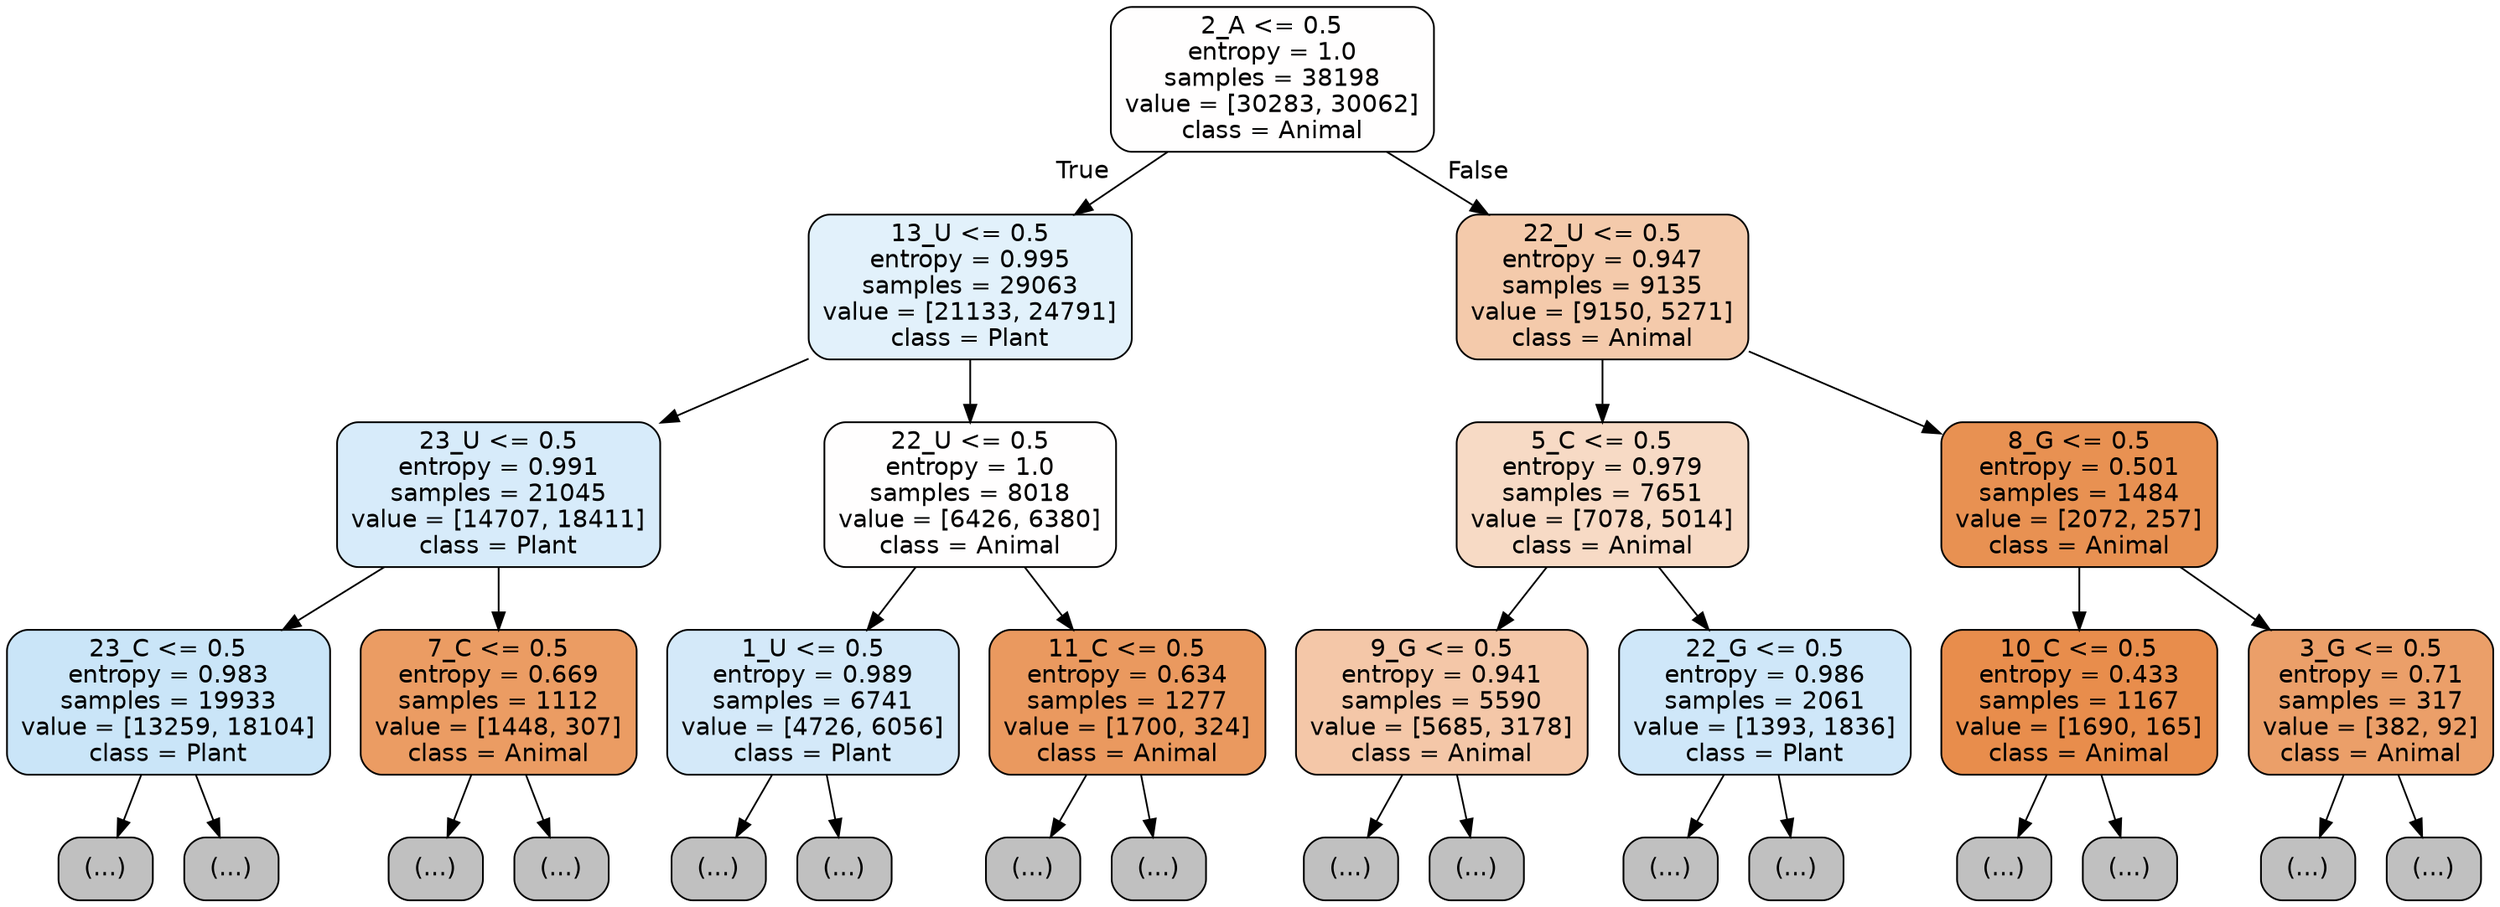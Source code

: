 digraph Tree {
node [shape=box, style="filled, rounded", color="black", fontname="helvetica"] ;
edge [fontname="helvetica"] ;
0 [label="2_A <= 0.5\nentropy = 1.0\nsamples = 38198\nvalue = [30283, 30062]\nclass = Animal", fillcolor="#fffefe"] ;
1 [label="13_U <= 0.5\nentropy = 0.995\nsamples = 29063\nvalue = [21133, 24791]\nclass = Plant", fillcolor="#e2f1fb"] ;
0 -> 1 [labeldistance=2.5, labelangle=45, headlabel="True"] ;
2 [label="23_U <= 0.5\nentropy = 0.991\nsamples = 21045\nvalue = [14707, 18411]\nclass = Plant", fillcolor="#d7ebfa"] ;
1 -> 2 ;
3 [label="23_C <= 0.5\nentropy = 0.983\nsamples = 19933\nvalue = [13259, 18104]\nclass = Plant", fillcolor="#cae5f8"] ;
2 -> 3 ;
4 [label="(...)", fillcolor="#C0C0C0"] ;
3 -> 4 ;
8457 [label="(...)", fillcolor="#C0C0C0"] ;
3 -> 8457 ;
8784 [label="7_C <= 0.5\nentropy = 0.669\nsamples = 1112\nvalue = [1448, 307]\nclass = Animal", fillcolor="#eb9c63"] ;
2 -> 8784 ;
8785 [label="(...)", fillcolor="#C0C0C0"] ;
8784 -> 8785 ;
9102 [label="(...)", fillcolor="#C0C0C0"] ;
8784 -> 9102 ;
9195 [label="22_U <= 0.5\nentropy = 1.0\nsamples = 8018\nvalue = [6426, 6380]\nclass = Animal", fillcolor="#fffefe"] ;
1 -> 9195 ;
9196 [label="1_U <= 0.5\nentropy = 0.989\nsamples = 6741\nvalue = [4726, 6056]\nclass = Plant", fillcolor="#d4e9f9"] ;
9195 -> 9196 ;
9197 [label="(...)", fillcolor="#C0C0C0"] ;
9196 -> 9197 ;
10844 [label="(...)", fillcolor="#C0C0C0"] ;
9196 -> 10844 ;
12297 [label="11_C <= 0.5\nentropy = 0.634\nsamples = 1277\nvalue = [1700, 324]\nclass = Animal", fillcolor="#ea995f"] ;
9195 -> 12297 ;
12298 [label="(...)", fillcolor="#C0C0C0"] ;
12297 -> 12298 ;
12615 [label="(...)", fillcolor="#C0C0C0"] ;
12297 -> 12615 ;
12718 [label="22_U <= 0.5\nentropy = 0.947\nsamples = 9135\nvalue = [9150, 5271]\nclass = Animal", fillcolor="#f4caab"] ;
0 -> 12718 [labeldistance=2.5, labelangle=-45, headlabel="False"] ;
12719 [label="5_C <= 0.5\nentropy = 0.979\nsamples = 7651\nvalue = [7078, 5014]\nclass = Animal", fillcolor="#f7dac5"] ;
12718 -> 12719 ;
12720 [label="9_G <= 0.5\nentropy = 0.941\nsamples = 5590\nvalue = [5685, 3178]\nclass = Animal", fillcolor="#f4c7a8"] ;
12719 -> 12720 ;
12721 [label="(...)", fillcolor="#C0C0C0"] ;
12720 -> 12721 ;
14944 [label="(...)", fillcolor="#C0C0C0"] ;
12720 -> 14944 ;
15615 [label="22_G <= 0.5\nentropy = 0.986\nsamples = 2061\nvalue = [1393, 1836]\nclass = Plant", fillcolor="#cfe7f9"] ;
12719 -> 15615 ;
15616 [label="(...)", fillcolor="#C0C0C0"] ;
15615 -> 15616 ;
16229 [label="(...)", fillcolor="#C0C0C0"] ;
15615 -> 16229 ;
16356 [label="8_G <= 0.5\nentropy = 0.501\nsamples = 1484\nvalue = [2072, 257]\nclass = Animal", fillcolor="#e89152"] ;
12718 -> 16356 ;
16357 [label="10_C <= 0.5\nentropy = 0.433\nsamples = 1167\nvalue = [1690, 165]\nclass = Animal", fillcolor="#e88d4c"] ;
16356 -> 16357 ;
16358 [label="(...)", fillcolor="#C0C0C0"] ;
16357 -> 16358 ;
16599 [label="(...)", fillcolor="#C0C0C0"] ;
16357 -> 16599 ;
16666 [label="3_G <= 0.5\nentropy = 0.71\nsamples = 317\nvalue = [382, 92]\nclass = Animal", fillcolor="#eb9f69"] ;
16356 -> 16666 ;
16667 [label="(...)", fillcolor="#C0C0C0"] ;
16666 -> 16667 ;
16772 [label="(...)", fillcolor="#C0C0C0"] ;
16666 -> 16772 ;
}